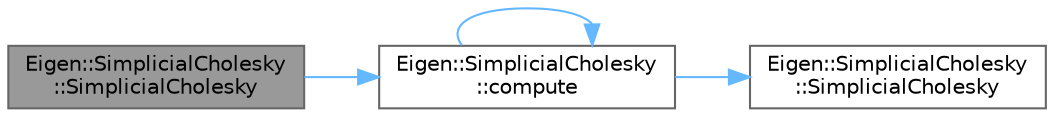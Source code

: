 digraph "Eigen::SimplicialCholesky::SimplicialCholesky"
{
 // LATEX_PDF_SIZE
  bgcolor="transparent";
  edge [fontname=Helvetica,fontsize=10,labelfontname=Helvetica,labelfontsize=10];
  node [fontname=Helvetica,fontsize=10,shape=box,height=0.2,width=0.4];
  rankdir="LR";
  Node1 [id="Node000001",label="Eigen::SimplicialCholesky\l::SimplicialCholesky",height=0.2,width=0.4,color="gray40", fillcolor="grey60", style="filled", fontcolor="black",tooltip=" "];
  Node1 -> Node2 [id="edge1_Node000001_Node000002",color="steelblue1",style="solid",tooltip=" "];
  Node2 [id="Node000002",label="Eigen::SimplicialCholesky\l::compute",height=0.2,width=0.4,color="grey40", fillcolor="white", style="filled",URL="$class_eigen_1_1_simplicial_cholesky.html#a54361512984c63540372a56df42a4252",tooltip=" "];
  Node2 -> Node2 [id="edge2_Node000002_Node000002",color="steelblue1",style="solid",tooltip=" "];
  Node2 -> Node3 [id="edge3_Node000002_Node000003",color="steelblue1",style="solid",tooltip=" "];
  Node3 [id="Node000003",label="Eigen::SimplicialCholesky\l::SimplicialCholesky",height=0.2,width=0.4,color="grey40", fillcolor="white", style="filled",URL="$class_eigen_1_1_simplicial_cholesky.html#aec1f61946b251555b108b3dae1bed068",tooltip=" "];
}
